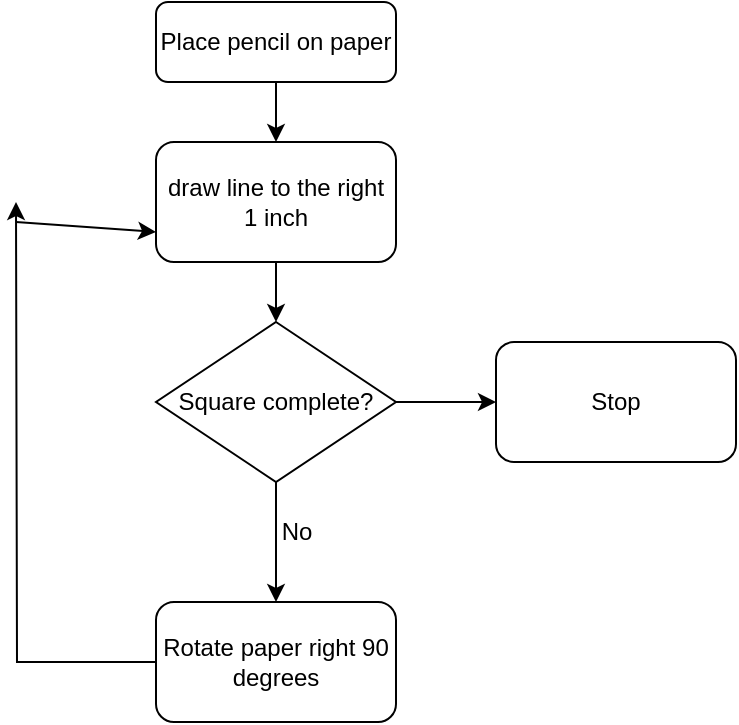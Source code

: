 <mxfile version="22.0.6" type="github">
  <diagram id="C5RBs43oDa-KdzZeNtuy" name="Page-1">
    <mxGraphModel dx="794" dy="438" grid="1" gridSize="10" guides="1" tooltips="1" connect="1" arrows="1" fold="1" page="1" pageScale="1" pageWidth="827" pageHeight="1169" math="0" shadow="0">
      <root>
        <mxCell id="WIyWlLk6GJQsqaUBKTNV-0" />
        <mxCell id="WIyWlLk6GJQsqaUBKTNV-1" parent="WIyWlLk6GJQsqaUBKTNV-0" />
        <mxCell id="hfNbs1Zc5zLhHrfH8-zF-4" style="edgeStyle=orthogonalEdgeStyle;rounded=0;orthogonalLoop=1;jettySize=auto;html=1;exitX=0.5;exitY=1;exitDx=0;exitDy=0;entryX=0.5;entryY=0;entryDx=0;entryDy=0;" edge="1" parent="WIyWlLk6GJQsqaUBKTNV-1" source="WIyWlLk6GJQsqaUBKTNV-3" target="hfNbs1Zc5zLhHrfH8-zF-0">
          <mxGeometry relative="1" as="geometry" />
        </mxCell>
        <mxCell id="WIyWlLk6GJQsqaUBKTNV-3" value="Place pencil on paper" style="rounded=1;whiteSpace=wrap;html=1;fontSize=12;glass=0;strokeWidth=1;shadow=0;" parent="WIyWlLk6GJQsqaUBKTNV-1" vertex="1">
          <mxGeometry x="160" y="80" width="120" height="40" as="geometry" />
        </mxCell>
        <mxCell id="hfNbs1Zc5zLhHrfH8-zF-5" style="edgeStyle=orthogonalEdgeStyle;rounded=0;orthogonalLoop=1;jettySize=auto;html=1;exitX=0.5;exitY=1;exitDx=0;exitDy=0;" edge="1" parent="WIyWlLk6GJQsqaUBKTNV-1" source="hfNbs1Zc5zLhHrfH8-zF-0">
          <mxGeometry relative="1" as="geometry">
            <mxPoint x="220" y="240" as="targetPoint" />
          </mxGeometry>
        </mxCell>
        <mxCell id="hfNbs1Zc5zLhHrfH8-zF-0" value="draw line to the right 1 inch" style="rounded=1;whiteSpace=wrap;html=1;" vertex="1" parent="WIyWlLk6GJQsqaUBKTNV-1">
          <mxGeometry x="160" y="150" width="120" height="60" as="geometry" />
        </mxCell>
        <mxCell id="hfNbs1Zc5zLhHrfH8-zF-2" style="edgeStyle=orthogonalEdgeStyle;rounded=0;orthogonalLoop=1;jettySize=auto;html=1;exitX=0.5;exitY=1;exitDx=0;exitDy=0;" edge="1" parent="WIyWlLk6GJQsqaUBKTNV-1" source="hfNbs1Zc5zLhHrfH8-zF-0" target="hfNbs1Zc5zLhHrfH8-zF-0">
          <mxGeometry relative="1" as="geometry" />
        </mxCell>
        <mxCell id="hfNbs1Zc5zLhHrfH8-zF-8" style="edgeStyle=orthogonalEdgeStyle;rounded=0;orthogonalLoop=1;jettySize=auto;html=1;exitX=1;exitY=0.5;exitDx=0;exitDy=0;entryX=0;entryY=0.5;entryDx=0;entryDy=0;" edge="1" parent="WIyWlLk6GJQsqaUBKTNV-1" source="hfNbs1Zc5zLhHrfH8-zF-6" target="hfNbs1Zc5zLhHrfH8-zF-7">
          <mxGeometry relative="1" as="geometry" />
        </mxCell>
        <mxCell id="hfNbs1Zc5zLhHrfH8-zF-9" style="edgeStyle=orthogonalEdgeStyle;rounded=0;orthogonalLoop=1;jettySize=auto;html=1;exitX=0.5;exitY=1;exitDx=0;exitDy=0;" edge="1" parent="WIyWlLk6GJQsqaUBKTNV-1" source="hfNbs1Zc5zLhHrfH8-zF-6">
          <mxGeometry relative="1" as="geometry">
            <mxPoint x="220" y="380" as="targetPoint" />
          </mxGeometry>
        </mxCell>
        <mxCell id="hfNbs1Zc5zLhHrfH8-zF-6" value="Square complete?" style="rhombus;whiteSpace=wrap;html=1;" vertex="1" parent="WIyWlLk6GJQsqaUBKTNV-1">
          <mxGeometry x="160" y="240" width="120" height="80" as="geometry" />
        </mxCell>
        <mxCell id="hfNbs1Zc5zLhHrfH8-zF-7" value="Stop" style="rounded=1;whiteSpace=wrap;html=1;" vertex="1" parent="WIyWlLk6GJQsqaUBKTNV-1">
          <mxGeometry x="330" y="250" width="120" height="60" as="geometry" />
        </mxCell>
        <mxCell id="hfNbs1Zc5zLhHrfH8-zF-12" style="edgeStyle=orthogonalEdgeStyle;rounded=0;orthogonalLoop=1;jettySize=auto;html=1;exitX=0;exitY=0.5;exitDx=0;exitDy=0;" edge="1" parent="WIyWlLk6GJQsqaUBKTNV-1" source="hfNbs1Zc5zLhHrfH8-zF-10">
          <mxGeometry relative="1" as="geometry">
            <mxPoint x="90" y="180" as="targetPoint" />
          </mxGeometry>
        </mxCell>
        <mxCell id="hfNbs1Zc5zLhHrfH8-zF-10" value="Rotate paper right 90 degrees" style="rounded=1;whiteSpace=wrap;html=1;" vertex="1" parent="WIyWlLk6GJQsqaUBKTNV-1">
          <mxGeometry x="160" y="380" width="120" height="60" as="geometry" />
        </mxCell>
        <mxCell id="hfNbs1Zc5zLhHrfH8-zF-11" value="No" style="text;html=1;align=center;verticalAlign=middle;resizable=0;points=[];autosize=1;strokeColor=none;fillColor=none;" vertex="1" parent="WIyWlLk6GJQsqaUBKTNV-1">
          <mxGeometry x="210" y="330" width="40" height="30" as="geometry" />
        </mxCell>
        <mxCell id="hfNbs1Zc5zLhHrfH8-zF-13" value="" style="endArrow=classic;html=1;rounded=0;entryX=0;entryY=0.75;entryDx=0;entryDy=0;" edge="1" parent="WIyWlLk6GJQsqaUBKTNV-1" target="hfNbs1Zc5zLhHrfH8-zF-0">
          <mxGeometry width="50" height="50" relative="1" as="geometry">
            <mxPoint x="90" y="190" as="sourcePoint" />
            <mxPoint x="150" y="190" as="targetPoint" />
          </mxGeometry>
        </mxCell>
      </root>
    </mxGraphModel>
  </diagram>
</mxfile>
